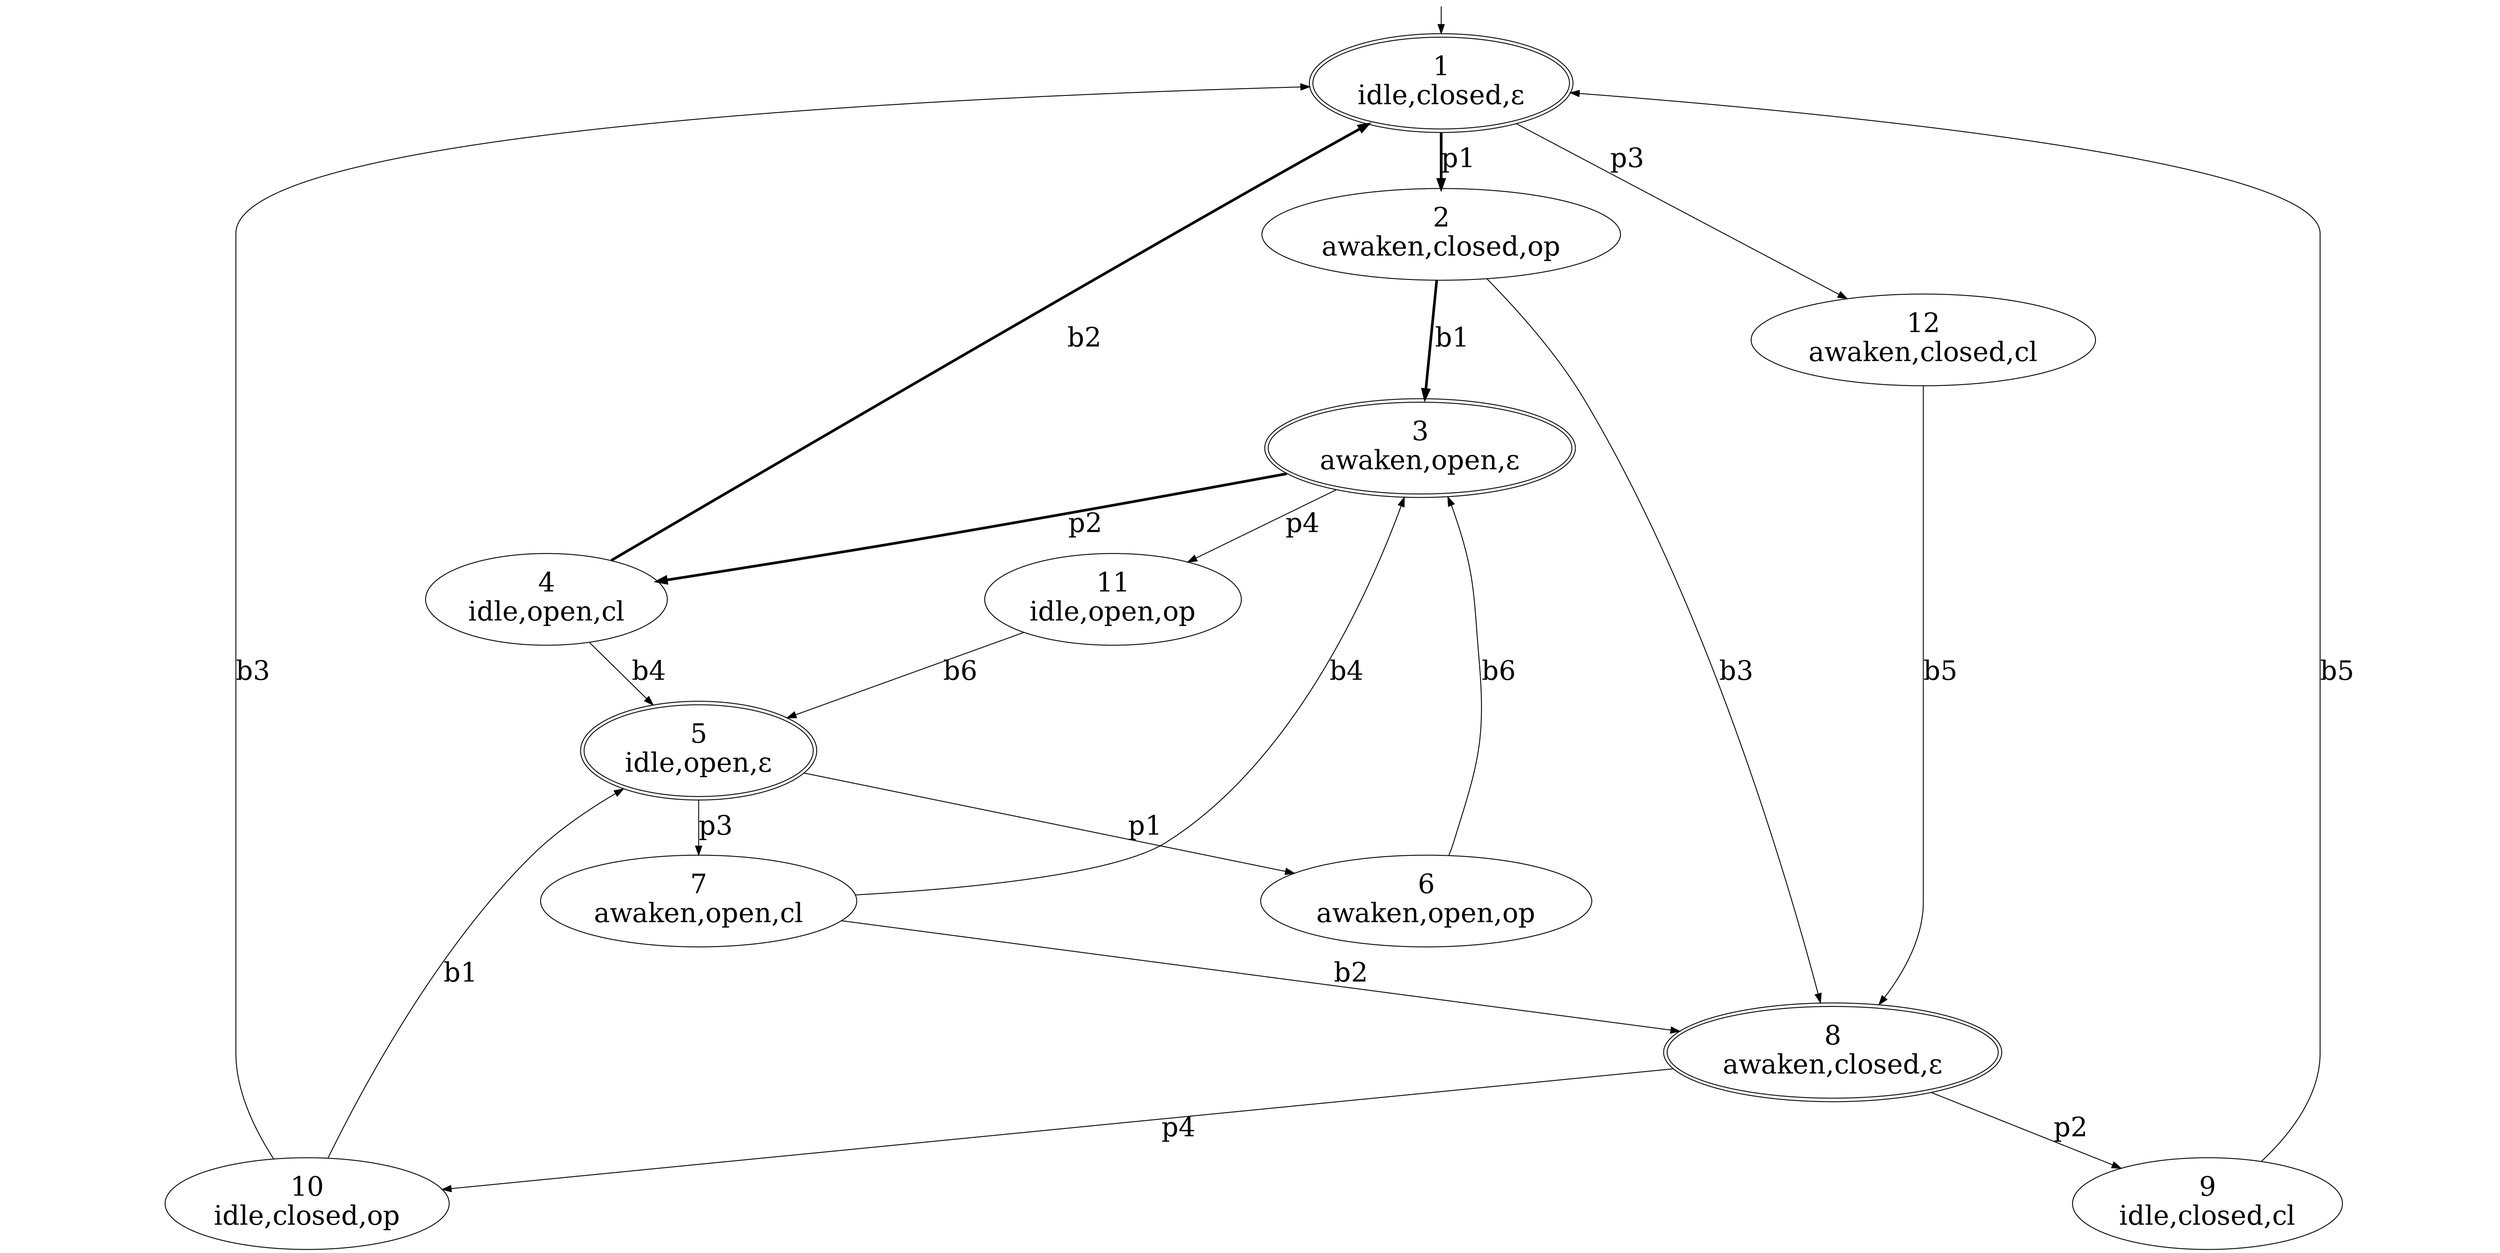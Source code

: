 digraph G {
ratio=0.5;
rankdir=TB;
ranksep=0.4;
1 [shape=ellipse,fontsize=30,peripheries=2,label="1
idle,closed,&epsilon;"];
2 [shape=ellipse,fontsize=30,label="2
awaken,closed,op"];
1 -> 2 [label="p1",fontsize=30,penwidth=3];
3 [shape=ellipse,fontsize=30,peripheries=2,label="3
awaken,open,&epsilon;"];
2 -> 3 [label="b1",fontsize=30,penwidth=3];
4 [shape=ellipse,fontsize=30,label="4
idle,open,cl"];
3 -> 4 [label="p2",fontsize=30,penwidth=3];
4 -> 1 [label="b2",fontsize=30,penwidth=3];
5 [shape=ellipse,fontsize=30,peripheries=2,label="5
idle,open,&epsilon;"];
4 -> 5 [label="b4",fontsize=30];
6 [shape=ellipse,fontsize=30,label="6
awaken,open,op"];
5 -> 6 [label="p1",fontsize=30];
6 -> 3 [label="b6",fontsize=30];
7 [shape=ellipse,fontsize=30,label="7
awaken,open,cl"];
5 -> 7 [label="p3",fontsize=30];
8 [shape=ellipse,fontsize=30,peripheries=2,label="8
awaken,closed,&epsilon;"];
7 -> 8 [label="b2",fontsize=30];
9 [shape=ellipse,fontsize=30,label="9
idle,closed,cl"];
8 -> 9 [label="p2",fontsize=30];
9 -> 1 [label="b5",fontsize=30];
10 [shape=ellipse,fontsize=30,label="10
idle,closed,op"];
8 -> 10 [label="p4",fontsize=30];
10 -> 5 [label="b1",fontsize=30];
10 -> 1 [label="b3",fontsize=30];
7 -> 3 [label="b4",fontsize=30];
11 [shape=ellipse,fontsize=30,label="11
idle,open,op"];
3 -> 11 [label="p4",fontsize=30];
11 -> 5 [label="b6",fontsize=30];
2 -> 8 [label="b3",fontsize=30];
12 [shape=ellipse,fontsize=30,label="12
awaken,closed,cl"];
1 -> 12 [label="p3",fontsize=30];
12 -> 8 [label="b5",fontsize=30];
node [shape = point, color=white, fontcolor=white]; start;
start -> 1;
}
